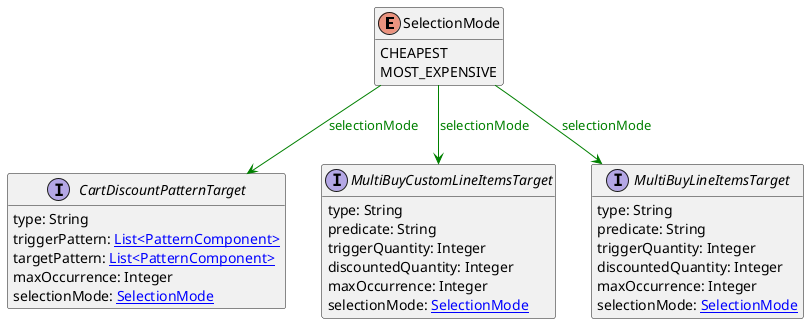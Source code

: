 @startuml

hide methods
enum SelectionMode {
    CHEAPEST
    MOST_EXPENSIVE
}
interface CartDiscountPatternTarget [[CartDiscountPatternTarget.svg]]  {
    type: String
    triggerPattern: [[PatternComponent.svg List<PatternComponent>]]
    targetPattern: [[PatternComponent.svg List<PatternComponent>]]
    maxOccurrence: Integer
    selectionMode: [[SelectionMode.svg SelectionMode]]
}
interface MultiBuyCustomLineItemsTarget [[MultiBuyCustomLineItemsTarget.svg]]  {
    type: String
    predicate: String
    triggerQuantity: Integer
    discountedQuantity: Integer
    maxOccurrence: Integer
    selectionMode: [[SelectionMode.svg SelectionMode]]
}
interface MultiBuyLineItemsTarget [[MultiBuyLineItemsTarget.svg]]  {
    type: String
    predicate: String
    triggerQuantity: Integer
    discountedQuantity: Integer
    maxOccurrence: Integer
    selectionMode: [[SelectionMode.svg SelectionMode]]
}
SelectionMode --> CartDiscountPatternTarget #green;text:green : "selectionMode"
SelectionMode --> MultiBuyCustomLineItemsTarget #green;text:green : "selectionMode"
SelectionMode --> MultiBuyLineItemsTarget #green;text:green : "selectionMode"
@enduml
